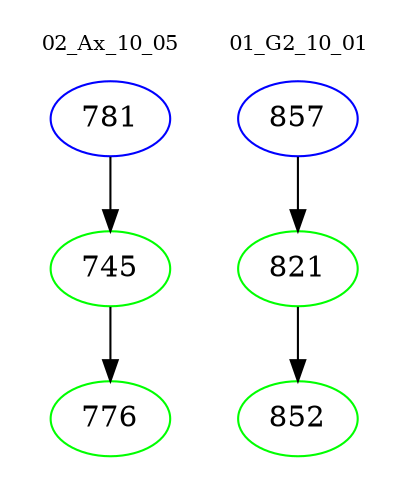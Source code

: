 digraph{
subgraph cluster_0 {
color = white
label = "02_Ax_10_05";
fontsize=10;
T0_781 [label="781", color="blue"]
T0_781 -> T0_745 [color="black"]
T0_745 [label="745", color="green"]
T0_745 -> T0_776 [color="black"]
T0_776 [label="776", color="green"]
}
subgraph cluster_1 {
color = white
label = "01_G2_10_01";
fontsize=10;
T1_857 [label="857", color="blue"]
T1_857 -> T1_821 [color="black"]
T1_821 [label="821", color="green"]
T1_821 -> T1_852 [color="black"]
T1_852 [label="852", color="green"]
}
}
